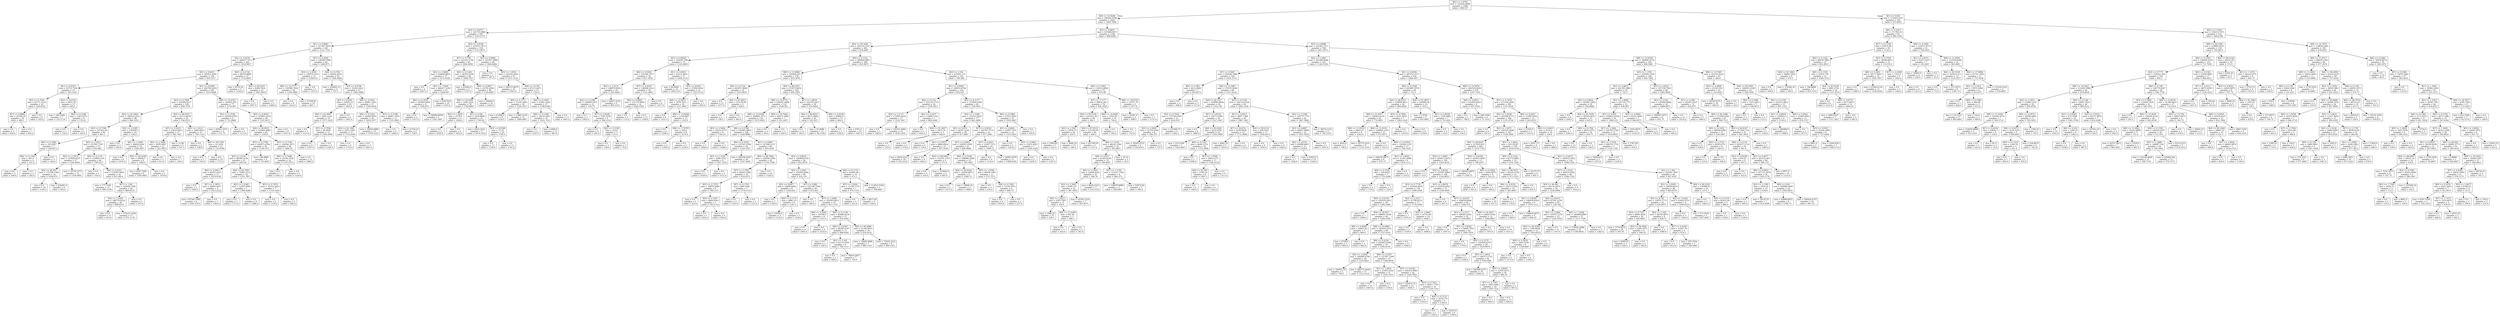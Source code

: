 digraph Tree {
node [shape=box] ;
0 [label="X[2] <= 3.6792\nmse = 332934.8988\nsamples = 2000\nvalue = 996.557"] ;
1 [label="X[8] <= 10.5638\nmse = 340582.6789\nsamples = 1645\nvalue = 1065.7684"] ;
0 -> 1 [labeldistance=2.5, labelangle=45, headlabel="True"] ;
2 [label="X[3] <= 0.8373\nmse = 325735.0886\nsamples = 497\nvalue = 1243.2575"] ;
1 -> 2 ;
3 [label="X[1] <= 0.8843\nmse = 327367.5918\nsamples = 343\nvalue = 1121.7143"] ;
2 -> 3 ;
4 [label="X[2] <= 2.6276\nmse = 340017.7573\nsamples = 263\nvalue = 1016.0837"] ;
3 -> 4 ;
5 [label="X[3] <= 0.6415\nmse = 305821.6591\nsamples = 236\nvalue = 934.1017"] ;
4 -> 5 ;
6 [label="X[1] <= 0.8353\nmse = 55755.7336\nsamples = 31\nvalue = 393.5161"] ;
5 -> 6 ;
7 [label="X[5] <= 6.7206\nmse = 63771.1523\nsamples = 16\nvalue = 528.8125"] ;
6 -> 7 ;
8 [label="X[7] <= 0.8882\nmse = 24706.29\nsamples = 10\nvalue = 699.1"] ;
7 -> 8 ;
9 [label="mse = 0.0\nsamples = 3\nvalue = 459.0"] ;
8 -> 9 ;
10 [label="mse = 0.0\nsamples = 7\nvalue = 802.0"] ;
8 -> 10 ;
11 [label="mse = 0.0\nsamples = 6\nvalue = 245.0"] ;
7 -> 11 ;
12 [label="X[3] <= 0.6152\nmse = 6853.36\nsamples = 15\nvalue = 249.2"] ;
6 -> 12 ;
13 [label="mse = 186.2449\nsamples = 7\nvalue = 332.5714"] ;
12 -> 13 ;
14 [label="X[6] <= 0.2348\nmse = 1283.4375\nsamples = 8\nvalue = 176.25"] ;
12 -> 14 ;
15 [label="mse = 0.0\nsamples = 3\nvalue = 130.0"] ;
14 -> 15 ;
16 [label="mse = 0.0\nsamples = 5\nvalue = 204.0"] ;
14 -> 16 ;
17 [label="X[1] <= 0.8306\nmse = 292762.6259\nsamples = 205\nvalue = 1015.8488"] ;
5 -> 17 ;
18 [label="X[3] <= 0.7468\nmse = 192389.0117\nsamples = 128\nvalue = 858.7578"] ;
17 -> 18 ;
19 [label="X[4] <= 91.3663\nmse = 198524.2222\nsamples = 96\nvalue = 966.3333"] ;
18 -> 19 ;
20 [label="X[3] <= 0.7198\nmse = 167361.94\nsamples = 80\nvalue = 881.1"] ;
19 -> 20 ;
21 [label="X[0] <= 0.1982\nmse = 335.8367\nsamples = 7\nvalue = 330.8571"] ;
20 -> 21 ;
22 [label="X[0] <= 0.1563\nmse = 361.0\nsamples = 4\nvalue = 321.0"] ;
21 -> 22 ;
23 [label="mse = 0.0\nsamples = 2\nvalue = 340.0"] ;
22 -> 23 ;
24 [label="mse = 0.0\nsamples = 2\nvalue = 302.0"] ;
22 -> 24 ;
25 [label="mse = 0.0\nsamples = 3\nvalue = 344.0"] ;
21 -> 25 ;
26 [label="X[2] <= 2.2913\nmse = 151561.7347\nsamples = 73\nvalue = 933.863"] ;
20 -> 26 ;
27 [label="X[2] <= 2.1972\nmse = 127826.0247\nsamples = 27\nvalue = 1164.4444"] ;
26 -> 27 ;
28 [label="X[4] <= 84.953\nmse = 175798.7344\nsamples = 16\nvalue = 1056.875"] ;
27 -> 28 ;
29 [label="mse = 0.0\nsamples = 10\nvalue = 1145.0"] ;
28 -> 29 ;
30 [label="mse = 434281.0\nsamples = 6\nvalue = 910.0"] ;
28 -> 30 ;
31 [label="mse = 16735.5372\nsamples = 11\nvalue = 1320.9091"] ;
27 -> 31 ;
32 [label="X[0] <= 0.1135\nmse = 115969.1191\nsamples = 46\nvalue = 798.5217"] ;
26 -> 32 ;
33 [label="mse = 0.0\nsamples = 3\nvalue = 554.0"] ;
32 -> 33 ;
34 [label="X[6] <= 0.4321\nmse = 119597.4992\nsamples = 43\nvalue = 815.5814"] ;
32 -> 34 ;
35 [label="mse = 177.5148\nsamples = 13\nvalue = 699.1538"] ;
34 -> 35 ;
36 [label="X[7] <= 1.68\nmse = 162926.7656\nsamples = 30\nvalue = 866.0333"] ;
34 -> 36 ;
37 [label="X[5] <= 1.5404\nmse = 166774.9324\nsamples = 28\nvalue = 888.8214"] ;
36 -> 37 ;
38 [label="mse = 0.0\nsamples = 11\nvalue = 910.0"] ;
37 -> 38 ;
39 [label="mse = 274210.1038\nsamples = 17\nvalue = 875.1176"] ;
37 -> 39 ;
40 [label="mse = 0.0\nsamples = 2\nvalue = 547.0"] ;
36 -> 40 ;
41 [label="X[2] <= 2.2585\nmse = 136394.0\nsamples = 16\nvalue = 1392.5"] ;
19 -> 41 ;
42 [label="mse = 0.0\nsamples = 2\nvalue = 582.0"] ;
41 -> 42 ;
43 [label="X[5] <= 1.5404\nmse = 48628.2041\nsamples = 14\nvalue = 1508.2857"] ;
41 -> 43 ;
44 [label="mse = 0.0\nsamples = 6\nvalue = 1674.0"] ;
43 -> 44 ;
45 [label="X[4] <= 95.4249\nmse = 49056.5\nsamples = 8\nvalue = 1384.0"] ;
43 -> 45 ;
46 [label="mse = 6197.5556\nsamples = 6\nvalue = 1505.6667"] ;
45 -> 46 ;
47 [label="mse = 0.0\nsamples = 2\nvalue = 1019.0"] ;
45 -> 47 ;
48 [label="X[4] <= 96.9537\nmse = 35113.4678\nsamples = 32\nvalue = 536.0312"] ;
18 -> 48 ;
49 [label="X[7] <= 0.3219\nmse = 12818.0623\nsamples = 17\nvalue = 382.7647"] ;
48 -> 49 ;
50 [label="X[2] <= 2.3089\nmse = 5839.4097\nsamples = 12\nvalue = 322.5833"] ;
49 -> 50 ;
51 [label="mse = 0.0\nsamples = 5\nvalue = 413.0"] ;
50 -> 51 ;
52 [label="mse = 0.0\nsamples = 7\nvalue = 258.0"] ;
50 -> 52 ;
53 [label="mse = 12.96\nsamples = 5\nvalue = 527.2"] ;
49 -> 53 ;
54 [label="X[5] <= 1.4123\nmse = 3586.4622\nsamples = 15\nvalue = 709.7333"] ;
48 -> 54 ;
55 [label="mse = 0.0\nsamples = 2\nvalue = 558.0"] ;
54 -> 55 ;
56 [label="X[4] <= 98.7165\nmse = 51.3018\nsamples = 13\nvalue = 733.0769"] ;
54 -> 56 ;
57 [label="mse = 0.0\nsamples = 3\nvalue = 720.0"] ;
56 -> 57 ;
58 [label="mse = 0.0\nsamples = 10\nvalue = 737.0"] ;
56 -> 58 ;
59 [label="X[8] <= 10.4103\nmse = 350401.831\nsamples = 77\nvalue = 1276.987"] ;
17 -> 59 ;
60 [label="X[2] <= 2.3728\nmse = 220529.8765\nsamples = 9\nvalue = 712.8889"] ;
59 -> 60 ;
61 [label="mse = 45942.1875\nsamples = 4\nvalue = 212.75"] ;
60 -> 61 ;
62 [label="mse = 0.0\nsamples = 5\nvalue = 1113.0"] ;
60 -> 62 ;
63 [label="X[5] <= 6.4919\nmse = 319901.0519\nsamples = 68\nvalue = 1351.6471"] ;
59 -> 63 ;
64 [label="X[4] <= 90.8553\nmse = 314491.8065\nsamples = 62\nvalue = 1295.0"] ;
63 -> 64 ;
65 [label="X[3] <= 0.7708\nmse = 420673.4784\nsamples = 34\nvalue = 1139.1471"] ;
64 -> 65 ;
66 [label="X[5] <= 2.016\nmse = 96598.3136\nsamples = 25\nvalue = 1493.92"] ;
65 -> 66 ;
67 [label="X[6] <= 0.2812\nmse = 64781.4215\nsamples = 11\nvalue = 1674.8182"] ;
66 -> 67 ;
68 [label="mse = 0.0\nsamples = 2\nvalue = 1943.0"] ;
67 -> 68 ;
69 [label="X[7] <= 2.3874\nmse = 59643.0617\nsamples = 9\nvalue = 1615.2222"] ;
67 -> 69 ;
70 [label="mse = 87340.1389\nsamples = 6\nvalue = 1641.8333"] ;
69 -> 70 ;
71 [label="mse = 0.0\nsamples = 3\nvalue = 1562.0"] ;
69 -> 71 ;
72 [label="X[4] <= 82.7583\nmse = 75683.3112\nsamples = 14\nvalue = 1351.7857"] ;
66 -> 72 ;
73 [label="X[2] <= 2.2585\nmse = 12397.9592\nsamples = 7\nvalue = 1584.4286"] ;
72 -> 73 ;
74 [label="mse = 0.0\nsamples = 3\nvalue = 1713.0"] ;
73 -> 74 ;
75 [label="mse = 0.0\nsamples = 4\nvalue = 1488.0"] ;
73 -> 75 ;
76 [label="X[3] <= 0.7079\nmse = 30723.2653\nsamples = 7\nvalue = 1119.1429"] ;
72 -> 76 ;
77 [label="mse = 0.0\nsamples = 5\nvalue = 1230.0"] ;
76 -> 77 ;
78 [label="mse = 0.0\nsamples = 2\nvalue = 842.0"] ;
76 -> 78 ;
79 [label="mse = 88.8889\nsamples = 9\nvalue = 153.6667"] ;
65 -> 79 ;
80 [label="X[3] <= 0.7149\nmse = 120246.1875\nsamples = 28\nvalue = 1484.25"] ;
64 -> 80 ;
81 [label="X[6] <= 0.7486\nmse = 19156.1836\nsamples = 16\nvalue = 1197.9375"] ;
80 -> 81 ;
82 [label="mse = 0.0\nsamples = 7\nvalue = 1041.0"] ;
81 -> 82 ;
83 [label="mse = 0.0\nsamples = 9\nvalue = 1320.0"] ;
81 -> 83 ;
84 [label="mse = 0.0\nsamples = 12\nvalue = 1866.0"] ;
80 -> 84 ;
85 [label="mse = 0.0\nsamples = 6\nvalue = 1937.0"] ;
63 -> 85 ;
86 [label="X[6] <= 0.2726\nmse = 66678.8889\nsamples = 27\nvalue = 1732.6667"] ;
4 -> 86 ;
87 [label="mse = 9370.24\nsamples = 5\nvalue = 1226.6"] ;
86 -> 87 ;
88 [label="X[4] <= 86.9103\nmse = 8269.7624\nsamples = 22\nvalue = 1847.6818"] ;
86 -> 88 ;
89 [label="mse = 0.0\nsamples = 17\nvalue = 1897.0"] ;
88 -> 89 ;
90 [label="mse = 0.0\nsamples = 5\nvalue = 1680.0"] ;
88 -> 90 ;
91 [label="X[7] <= 0.2645\nmse = 128508.7994\nsamples = 80\nvalue = 1468.975"] ;
3 -> 91 ;
92 [label="X[2] <= 2.3034\nmse = 129470.5215\nsamples = 21\nvalue = 1189.619"] ;
91 -> 92 ;
93 [label="X[8] <= 10.3773\nmse = 105990.7932\nsamples = 18\nvalue = 1109.3889"] ;
92 -> 93 ;
94 [label="mse = 0.0\nsamples = 8\nvalue = 1414.0"] ;
93 -> 94 ;
95 [label="mse = 57168.81\nsamples = 10\nvalue = 865.7"] ;
93 -> 95 ;
96 [label="mse = 0.0\nsamples = 3\nvalue = 1671.0"] ;
92 -> 96 ;
97 [label="X[6] <= 0.2702\nmse = 90502.9532\nsamples = 59\nvalue = 1568.4068"] ;
91 -> 97 ;
98 [label="mse = 430992.25\nsamples = 2\nvalue = 767.5"] ;
97 -> 98 ;
99 [label="X[3] <= 0.6749\nmse = 55259.1622\nsamples = 57\nvalue = 1596.5088"] ;
97 -> 99 ;
100 [label="X[3] <= 0.6305\nmse = 32024.19\nsamples = 20\nvalue = 1692.9"] ;
99 -> 100 ;
101 [label="X[4] <= 91.9997\nmse = 1083.1224\nsamples = 14\nvalue = 1577.1429"] ;
100 -> 101 ;
102 [label="mse = 0.0\nsamples = 3\nvalue = 1515.0"] ;
101 -> 102 ;
103 [label="X[7] <= 0.7029\nmse = 38.0826\nsamples = 11\nvalue = 1594.0909"] ;
101 -> 103 ;
104 [label="mse = 0.0\nsamples = 9\nvalue = 1597.0"] ;
103 -> 104 ;
105 [label="mse = 0.0\nsamples = 2\nvalue = 1581.0"] ;
103 -> 105 ;
106 [label="mse = 0.0\nsamples = 6\nvalue = 1963.0"] ;
100 -> 106 ;
107 [label="X[0] <= 0.1041\nmse = 60081.5383\nsamples = 37\nvalue = 1544.4054"] ;
99 -> 107 ;
108 [label="X[0] <= 0.1022\nmse = 22408.9053\nsamples = 26\nvalue = 1634.3077"] ;
107 -> 108 ;
109 [label="X[4] <= 81.1981\nmse = 2053.1405\nsamples = 11\nvalue = 1710.6364"] ;
108 -> 109 ;
110 [label="mse = 0.0\nsamples = 6\nvalue = 1752.0"] ;
109 -> 110 ;
111 [label="mse = 0.0\nsamples = 5\nvalue = 1661.0"] ;
109 -> 111 ;
112 [label="mse = 29930.8889\nsamples = 15\nvalue = 1578.3333"] ;
108 -> 112 ;
113 [label="X[3] <= 0.7198\nmse = 84867.3554\nsamples = 11\nvalue = 1331.9091"] ;
107 -> 113 ;
114 [label="mse = 0.0\nsamples = 9\nvalue = 1466.0"] ;
113 -> 114 ;
115 [label="mse = 21756.25\nsamples = 2\nvalue = 728.5"] ;
113 -> 115 ;
116 [label="X[2] <= 2.9199\nmse = 215912.1873\nsamples = 154\nvalue = 1513.9675"] ;
2 -> 116 ;
117 [label="X[7] <= 0.758\nmse = 222182.1794\nsamples = 85\nvalue = 1600.9059"] ;
116 -> 117 ;
118 [label="X[2] <= 2.0683\nmse = 434648.8853\nsamples = 37\nvalue = 1473.9189"] ;
117 -> 118 ;
119 [label="mse = 0.0\nsamples = 4\nvalue = 1847.0"] ;
118 -> 119 ;
120 [label="X[5] <= 1.5404\nmse = 468417.1203\nsamples = 33\nvalue = 1428.697"] ;
118 -> 120 ;
121 [label="X[6] <= 0.3635\nmse = 187863.6094\nsamples = 8\nvalue = 1290.875"] ;
120 -> 121 ;
122 [label="mse = 0.0\nsamples = 2\nvalue = 1437.0"] ;
121 -> 122 ;
123 [label="mse = 240994.8056\nsamples = 6\nvalue = 1242.1667"] ;
121 -> 123 ;
124 [label="mse = 550170.8\nsamples = 25\nvalue = 1472.8"] ;
120 -> 124 ;
125 [label="X[0] <= 0.1262\nmse = 36393.9149\nsamples = 48\nvalue = 1698.7917"] ;
117 -> 125 ;
126 [label="mse = 63504.0\nsamples = 2\nvalue = 1197.0"] ;
125 -> 126 ;
127 [label="X[6] <= 0.8627\nmse = 23791.6295\nsamples = 46\nvalue = 1720.6087"] ;
125 -> 127 ;
128 [label="X[8] <= 10.4309\nmse = 3595.2222\nsamples = 36\nvalue = 1769.6667"] ;
127 -> 128 ;
129 [label="X[5] <= 1.0625\nmse = 2178.0\nsamples = 11\nvalue = 1836.0"] ;
128 -> 129 ;
130 [label="mse = 0.0\nsamples = 2\nvalue = 1935.0"] ;
129 -> 130 ;
131 [label="mse = 0.0\nsamples = 9\nvalue = 1814.0"] ;
129 -> 131 ;
132 [label="X[1] <= 0.86\nmse = 1430.8896\nsamples = 25\nvalue = 1740.48"] ;
128 -> 132 ;
133 [label="mse = 6422.2222\nsamples = 3\nvalue = 1674.3333"] ;
132 -> 133 ;
134 [label="X[3] <= 0.9308\nmse = 72.25\nsamples = 22\nvalue = 1749.5"] ;
132 -> 134 ;
135 [label="mse = 0.0\nsamples = 11\nvalue = 1758.0"] ;
134 -> 135 ;
136 [label="mse = 0.0\nsamples = 11\nvalue = 1741.0"] ;
134 -> 136 ;
137 [label="mse = 56644.0\nsamples = 10\nvalue = 1544.0"] ;
127 -> 137 ;
138 [label="X[3] <= 0.9094\nmse = 187407.3888\nsamples = 69\nvalue = 1406.8696"] ;
116 -> 138 ;
139 [label="mse = 0.0\nsamples = 2\nvalue = 387.0"] ;
138 -> 139 ;
140 [label="X[5] <= 1.0552\nmse = 161026.0361\nsamples = 67\nvalue = 1437.3134"] ;
138 -> 140 ;
141 [label="mse = 299153.6875\nsamples = 16\nvalue = 1709.25"] ;
140 -> 141 ;
142 [label="X[8] <= 10.191\nmse = 87213.6471\nsamples = 51\nvalue = 1352.0"] ;
140 -> 142 ;
143 [label="X[0] <= 0.1373\nmse = 75105.2483\nsamples = 24\nvalue = 1524.5417"] ;
142 -> 143 ;
144 [label="mse = 63368.0\nsamples = 9\nvalue = 1254.0"] ;
143 -> 144 ;
145 [label="mse = 11882.5156\nsamples = 15\nvalue = 1686.8667"] ;
143 -> 145 ;
146 [label="X[0] <= 0.1456\nmse = 47991.4184\nsamples = 27\nvalue = 1198.6296"] ;
142 -> 146 ;
147 [label="X[6] <= 0.1188\nmse = 19214.2041\nsamples = 14\nvalue = 1010.7143"] ;
146 -> 147 ;
148 [label="mse = 0.0\nsamples = 2\nvalue = 1297.0"] ;
147 -> 148 ;
149 [label="mse = 6480.0\nsamples = 12\nvalue = 963.0"] ;
147 -> 149 ;
150 [label="mse = 0.0\nsamples = 13\nvalue = 1401.0"] ;
146 -> 150 ;
151 [label="X[3] <= 0.6857\nmse = 327468.0071\nsamples = 1148\nvalue = 988.9286"] ;
1 -> 151 ;
152 [label="X[4] <= 83.3282\nmse = 295219.1533\nsamples = 442\nvalue = 878.6697"] ;
151 -> 152 ;
153 [label="X[1] <= 0.8929\nmse = 239297.598\nsamples = 73\nvalue = 1145.0685"] ;
152 -> 153 ;
154 [label="X[6] <= 0.5092\nmse = 233394.7677\nsamples = 36\nvalue = 837.3056"] ;
153 -> 154 ;
155 [label="X[2] <= 2.3211\nmse = 166970.8302\nsamples = 18\nvalue = 552.9444"] ;
154 -> 155 ;
156 [label="X[2] <= 2.1299\nmse = 136009.1875\nsamples = 12\nvalue = 376.75"] ;
155 -> 156 ;
157 [label="mse = 0.0\nsamples = 3\nvalue = 1002.0"] ;
156 -> 157 ;
158 [label="X[7] <= 0.9229\nmse = 7595.5556\nsamples = 9\nvalue = 168.3333"] ;
156 -> 158 ;
159 [label="mse = 0.0\nsamples = 4\nvalue = 265.0"] ;
158 -> 159 ;
160 [label="X[2] <= 2.1938\nmse = 216.0\nsamples = 5\nvalue = 91.0"] ;
158 -> 160 ;
161 [label="mse = 0.0\nsamples = 2\nvalue = 109.0"] ;
160 -> 161 ;
162 [label="mse = 0.0\nsamples = 3\nvalue = 79.0"] ;
160 -> 162 ;
163 [label="mse = 42627.2222\nsamples = 6\nvalue = 905.3333"] ;
155 -> 163 ;
164 [label="X[7] <= 0.9229\nmse = 138096.2222\nsamples = 18\nvalue = 1121.6667"] ;
154 -> 164 ;
165 [label="X[6] <= 0.6883\nmse = 131170.4082\nsamples = 14\nvalue = 1020.1429"] ;
164 -> 165 ;
166 [label="mse = 0.0\nsamples = 2\nvalue = 133.0"] ;
165 -> 166 ;
167 [label="mse = 0.0\nsamples = 12\nvalue = 1168.0"] ;
165 -> 167 ;
168 [label="mse = 0.0\nsamples = 4\nvalue = 1477.0"] ;
164 -> 168 ;
169 [label="X[1] <= 0.9033\nmse = 63215.4931\nsamples = 37\nvalue = 1444.5135"] ;
153 -> 169 ;
170 [label="mse = 84.6094\nsamples = 16\nvalue = 1695.125"] ;
169 -> 170 ;
171 [label="X[3] <= 0.6451\nmse = 27004.0544\nsamples = 21\nvalue = 1253.5714"] ;
169 -> 171 ;
172 [label="X[8] <= 12.6873\nmse = 7879.3333\nsamples = 18\nvalue = 1311.6667"] ;
171 -> 172 ;
173 [label="mse = 0.0\nsamples = 6\nvalue = 1431.0"] ;
172 -> 173 ;
174 [label="X[8] <= 14.8448\nmse = 1138.6667\nsamples = 12\nvalue = 1252.0"] ;
172 -> 174 ;
175 [label="mse = 0.0\nsamples = 4\nvalue = 1208.0"] ;
174 -> 175 ;
176 [label="X[8] <= 17.8705\nmse = 256.0\nsamples = 8\nvalue = 1274.0"] ;
174 -> 176 ;
177 [label="mse = 0.0\nsamples = 4\nvalue = 1290.0"] ;
176 -> 177 ;
178 [label="mse = 0.0\nsamples = 4\nvalue = 1258.0"] ;
176 -> 178 ;
179 [label="mse = 0.0\nsamples = 3\nvalue = 905.0"] ;
171 -> 179 ;
180 [label="X[0] <= 0.1231\nmse = 289464.8987\nsamples = 369\nvalue = 825.9675"] ;
152 -> 180 ;
181 [label="X[8] <= 13.9066\nmse = 326464.507\nsamples = 178\nvalue = 954.3876"] ;
180 -> 181 ;
182 [label="X[0] <= 0.1124\nmse = 443871.8086\nsamples = 16\nvalue = 1553.0625"] ;
181 -> 182 ;
183 [label="mse = 0.0\nsamples = 11\nvalue = 1977.0"] ;
182 -> 183 ;
184 [label="X[4] <= 87.8953\nmse = 155139.84\nsamples = 5\nvalue = 620.4"] ;
182 -> 184 ;
185 [label="mse = 0.0\nsamples = 2\nvalue = 138.0"] ;
184 -> 185 ;
186 [label="mse = 0.0\nsamples = 3\nvalue = 942.0"] ;
184 -> 186 ;
187 [label="X[4] <= 99.1075\nmse = 275973.8834\nsamples = 162\nvalue = 895.2593"] ;
181 -> 187 ;
188 [label="X[8] <= 19.4776\nmse = 238181.4008\nsamples = 123\nvalue = 1028.561"] ;
187 -> 188 ;
189 [label="X[8] <= 15.6109\nmse = 209885.1971\nsamples = 116\nvalue = 1075.4655"] ;
188 -> 189 ;
190 [label="X[5] <= 2.5494\nmse = 25523.4375\nsamples = 8\nvalue = 1704.25"] ;
189 -> 190 ;
191 [label="mse = 0.0\nsamples = 5\nvalue = 1828.0"] ;
190 -> 191 ;
192 [label="mse = 0.0\nsamples = 3\nvalue = 1498.0"] ;
190 -> 192 ;
193 [label="X[6] <= 0.3786\nmse = 192085.5802\nsamples = 108\nvalue = 1028.8889"] ;
189 -> 193 ;
194 [label="X[6] <= 0.2616\nmse = 237541.0764\nsamples = 24\nvalue = 1322.4167"] ;
193 -> 194 ;
195 [label="X[5] <= 2.1236\nmse = 2640.2222\nsamples = 6\nvalue = 1547.3333"] ;
194 -> 195 ;
196 [label="mse = 0.0\nsamples = 2\nvalue = 1620.0"] ;
195 -> 196 ;
197 [label="mse = 0.0\nsamples = 4\nvalue = 1511.0"] ;
195 -> 197 ;
198 [label="mse = 293358.0247\nsamples = 18\nvalue = 1247.4444"] ;
194 -> 198 ;
199 [label="X[1] <= 0.8487\nmse = 147448.2137\nsamples = 84\nvalue = 945.0238"] ;
193 -> 199 ;
200 [label="X[4] <= 88.7664\nmse = 128504.3506\nsamples = 26\nvalue = 1150.7308"] ;
199 -> 200 ;
201 [label="X[7] <= 2.3783\nmse = 64263.5586\nsamples = 16\nvalue = 914.9375"] ;
200 -> 201 ;
202 [label="X[5] <= 2.7279\nmse = 16879.2099\nsamples = 9\nvalue = 709.1111"] ;
201 -> 202 ;
203 [label="mse = 0.0\nsamples = 2\nvalue = 522.0"] ;
202 -> 203 ;
204 [label="X[0] <= 0.1037\nmse = 8840.8163\nsamples = 7\nvalue = 762.5714"] ;
202 -> 204 ;
205 [label="mse = 0.0\nsamples = 3\nvalue = 654.0"] ;
204 -> 205 ;
206 [label="mse = 0.0\nsamples = 4\nvalue = 844.0"] ;
204 -> 206 ;
207 [label="X[7] <= 4.1703\nmse = 686.5306\nsamples = 7\nvalue = 1179.5714"] ;
201 -> 207 ;
208 [label="mse = 0.0\nsamples = 5\nvalue = 1163.0"] ;
207 -> 208 ;
209 [label="mse = 0.0\nsamples = 2\nvalue = 1221.0"] ;
207 -> 209 ;
210 [label="mse = 0.0\nsamples = 10\nvalue = 1528.0"] ;
200 -> 210 ;
211 [label="X[3] <= 0.6635\nmse = 128468.0158\nsamples = 58\nvalue = 852.8103"] ;
199 -> 211 ;
212 [label="X[5] <= 1.4361\nmse = 105002.6094\nsamples = 48\nvalue = 932.125"] ;
211 -> 212 ;
213 [label="X[1] <= 0.8877\nmse = 12809.4844\nsamples = 8\nvalue = 1229.625"] ;
212 -> 213 ;
214 [label="mse = 0.0\nsamples = 2\nvalue = 1356.0"] ;
213 -> 214 ;
215 [label="X[0] <= 0.1175\nmse = 9981.25\nsamples = 6\nvalue = 1187.5"] ;
213 -> 215 ;
216 [label="mse = 14450.0\nsamples = 3\nvalue = 1135.0"] ;
215 -> 216 ;
217 [label="mse = 0.0\nsamples = 3\nvalue = 1240.0"] ;
215 -> 217 ;
218 [label="X[7] <= 0.882\nmse = 102199.7344\nsamples = 40\nvalue = 872.625"] ;
212 -> 218 ;
219 [label="mse = 0.0\nsamples = 5\nvalue = 585.0"] ;
218 -> 219 ;
220 [label="X[7] <= 1.0286\nmse = 103293.0612\nsamples = 35\nvalue = 913.7143"] ;
218 -> 220 ;
221 [label="X[6] <= 0.5092\nmse = 44100.0\nsamples = 8\nvalue = 1215.0"] ;
220 -> 221 ;
222 [label="mse = 0.0\nsamples = 4\nvalue = 1005.0"] ;
221 -> 222 ;
223 [label="mse = 0.0\nsamples = 4\nvalue = 1425.0"] ;
221 -> 223 ;
224 [label="X[0] <= 0.1158\nmse = 85966.9136\nsamples = 27\nvalue = 824.4444"] ;
220 -> 224 ;
225 [label="X[6] <= 0.6307\nmse = 94399.2397\nsamples = 11\nvalue = 666.8182"] ;
224 -> 225 ;
226 [label="mse = 0.0\nsamples = 2\nvalue = 220.0"] ;
225 -> 226 ;
227 [label="X[2] <= 2.205\nmse = 61151.8765\nsamples = 9\nvalue = 766.1111"] ;
225 -> 227 ;
228 [label="mse = 0.0\nsamples = 2\nvalue = 840.0"] ;
227 -> 228 ;
229 [label="mse = 76618.2857\nsamples = 7\nvalue = 745.0"] ;
227 -> 229 ;
230 [label="X[4] <= 94.5686\nmse = 51344.4023\nsamples = 16\nvalue = 932.8125"] ;
224 -> 230 ;
231 [label="mse = 19008.4898\nsamples = 7\nvalue = 889.7143"] ;
230 -> 231 ;
232 [label="mse = 73926.2222\nsamples = 9\nvalue = 966.3333"] ;
230 -> 232 ;
233 [label="X[0] <= 0.1174\nmse = 65965.69\nsamples = 10\nvalue = 472.1"] ;
211 -> 233 ;
234 [label="X[7] <= 2.9241\nmse = 11148.7755\nsamples = 7\nvalue = 370.7143"] ;
233 -> 234 ;
235 [label="mse = 0.0\nsamples = 2\nvalue = 231.0"] ;
234 -> 235 ;
236 [label="mse = 4677.04\nsamples = 5\nvalue = 426.6"] ;
234 -> 236 ;
237 [label="mse = 113923.5556\nsamples = 3\nvalue = 708.6667"] ;
233 -> 237 ;
238 [label="X[8] <= 19.7644\nmse = 66475.3469\nsamples = 7\nvalue = 251.2857"] ;
188 -> 238 ;
239 [label="mse = 0.0\nsamples = 4\nvalue = 28.0"] ;
238 -> 239 ;
240 [label="mse = 0.0\nsamples = 3\nvalue = 549.0"] ;
238 -> 240 ;
241 [label="X[7] <= 1.8878\nmse = 162376.5917\nsamples = 39\nvalue = 474.8462"] ;
187 -> 241 ;
242 [label="X[4] <= 99.9253\nmse = 9072.4844\nsamples = 24\nvalue = 181.625"] ;
241 -> 242 ;
243 [label="mse = 0.0\nsamples = 11\nvalue = 285.0"] ;
242 -> 243 ;
244 [label="mse = 55.6686\nsamples = 13\nvalue = 94.1538"] ;
242 -> 244 ;
245 [label="X[6] <= 0.4158\nmse = 49992.0\nsamples = 15\nvalue = 944.0"] ;
241 -> 245 ;
246 [label="mse = 0.0\nsamples = 5\nvalue = 638.0"] ;
245 -> 246 ;
247 [label="mse = 4761.0\nsamples = 10\nvalue = 1097.0"] ;
245 -> 247 ;
248 [label="X[2] <= 2.182\nmse = 225291.137\nsamples = 191\nvalue = 706.288"] ;
180 -> 248 ;
249 [label="X[1] <= 0.8405\nmse = 238914.8746\nsamples = 116\nvalue = 852.931"] ;
248 -> 249 ;
250 [label="X[0] <= 0.152\nmse = 252150.3733\nsamples = 24\nvalue = 1339.2917"] ;
249 -> 250 ;
251 [label="X[2] <= 2.1117\nmse = 172091.0035\nsamples = 17\nvalue = 1532.7647"] ;
250 -> 251 ;
252 [label="mse = 0.0\nsamples = 3\nvalue = 1083.0"] ;
251 -> 252 ;
253 [label="mse = 156331.4082\nsamples = 14\nvalue = 1629.1429"] ;
251 -> 253 ;
254 [label="X[2] <= 2.1037\nmse = 134903.102\nsamples = 7\nvalue = 869.4286"] ;
250 -> 254 ;
255 [label="mse = 0.0\nsamples = 2\nvalue = 1441.0"] ;
254 -> 255 ;
256 [label="X[4] <= 91.2637\nmse = 5915.76\nsamples = 5\nvalue = 640.8"] ;
254 -> 256 ;
257 [label="mse = 0.0\nsamples = 2\nvalue = 735.0"] ;
256 -> 257 ;
258 [label="mse = 0.0\nsamples = 3\nvalue = 578.0"] ;
256 -> 258 ;
259 [label="X[5] <= 8.3177\nmse = 157656.6166\nsamples = 92\nvalue = 726.0543"] ;
249 -> 259 ;
260 [label="X[2] <= 2.1299\nmse = 152223.5625\nsamples = 77\nvalue = 662.3896"] ;
259 -> 260 ;
261 [label="X[1] <= 0.874\nmse = 24307.2222\nsamples = 36\nvalue = 417.6667"] ;
260 -> 261 ;
262 [label="mse = 0.0\nsamples = 9\nvalue = 178.0"] ;
261 -> 262 ;
263 [label="X[1] <= 0.9577\nmse = 6880.6914\nsamples = 27\nvalue = 497.5556"] ;
261 -> 263 ;
264 [label="mse = 8479.2222\nsamples = 18\nvalue = 522.3333"] ;
263 -> 264 ;
265 [label="mse = 0.0\nsamples = 9\nvalue = 448.0"] ;
263 -> 265 ;
266 [label="X[7] <= 0.9229\nmse = 165781.7573\nsamples = 41\nvalue = 877.2683"] ;
260 -> 266 ;
267 [label="X[7] <= 0.4851\nmse = 220953.0385\nsamples = 21\nvalue = 666.9048"] ;
266 -> 267 ;
268 [label="X[4] <= 90.0403\nmse = 153331.3333\nsamples = 6\nvalue = 371.0"] ;
267 -> 268 ;
269 [label="mse = 0.0\nsamples = 4\nvalue = 216.0"] ;
268 -> 269 ;
270 [label="mse = 315844.0\nsamples = 2\nvalue = 681.0"] ;
268 -> 270 ;
271 [label="X[6] <= 0.5169\nmse = 198968.3289\nsamples = 15\nvalue = 785.2667"] ;
267 -> 271 ;
272 [label="X[4] <= 85.8142\nmse = 19204.6875\nsamples = 4\nvalue = 1369.75"] ;
271 -> 272 ;
273 [label="mse = 0.0\nsamples = 2\nvalue = 1271.0"] ;
272 -> 273 ;
274 [label="mse = 18906.25\nsamples = 2\nvalue = 1468.5"] ;
272 -> 274 ;
275 [label="X[5] <= 1.9396\nmse = 94938.1983\nsamples = 11\nvalue = 572.7273"] ;
271 -> 275 ;
276 [label="mse = 0.0\nsamples = 3\nvalue = 234.0"] ;
275 -> 276 ;
277 [label="X[6] <= 0.7492\nmse = 71379.1875\nsamples = 8\nvalue = 699.75"] ;
275 -> 277 ;
278 [label="mse = 0.0\nsamples = 6\nvalue = 854.0"] ;
277 -> 278 ;
279 [label="mse = 0.0\nsamples = 2\nvalue = 237.0"] ;
277 -> 279 ;
280 [label="X[7] <= 0.9911\nmse = 12597.7275\nsamples = 20\nvalue = 1098.15"] ;
266 -> 280 ;
281 [label="mse = 0.0\nsamples = 9\nvalue = 1134.0"] ;
280 -> 281 ;
282 [label="mse = 20993.0579\nsamples = 11\nvalue = 1068.8182"] ;
280 -> 282 ;
283 [label="X[0] <= 0.1869\nmse = 57933.5822\nsamples = 15\nvalue = 1052.8667"] ;
259 -> 283 ;
284 [label="X[1] <= 0.8641\nmse = 21697.7431\nsamples = 12\nvalue = 1153.5833"] ;
283 -> 284 ;
285 [label="mse = 0.0\nsamples = 5\nvalue = 1010.0"] ;
284 -> 285 ;
286 [label="X[2] <= 2.0961\nmse = 11951.8367\nsamples = 7\nvalue = 1256.1429"] ;
284 -> 286 ;
287 [label="mse = 0.0\nsamples = 2\nvalue = 1429.0"] ;
286 -> 287 ;
288 [label="mse = 0.0\nsamples = 5\nvalue = 1187.0"] ;
286 -> 288 ;
289 [label="mse = 0.0\nsamples = 3\nvalue = 650.0"] ;
283 -> 289 ;
290 [label="X[0] <= 0.1903\nmse = 119518.0896\nsamples = 75\nvalue = 479.48"] ;
248 -> 290 ;
291 [label="X[7] <= 3.7177\nmse = 99632.591\nsamples = 70\nvalue = 436.7429"] ;
290 -> 291 ;
292 [label="X[4] <= 85.5339\nmse = 101413.39\nsamples = 60\nvalue = 392.1"] ;
291 -> 292 ;
293 [label="X[2] <= 2.356\nmse = 13930.75\nsamples = 20\nvalue = 255.5"] ;
292 -> 293 ;
294 [label="mse = 2580.64\nsamples = 5\nvalue = 433.4"] ;
293 -> 294 ;
295 [label="mse = 3648.16\nsamples = 15\nvalue = 196.2"] ;
293 -> 295 ;
296 [label="X[4] <= 87.9533\nmse = 131160.04\nsamples = 40\nvalue = 460.4"] ;
292 -> 296 ;
297 [label="mse = 201780.64\nsamples = 5\nvalue = 1137.4"] ;
296 -> 297 ;
298 [label="X[8] <= 14.82\nmse = 46242.1584\nsamples = 35\nvalue = 363.6857"] ;
296 -> 298 ;
299 [label="X[6] <= 0.617\nmse = 41383.8145\nsamples = 33\nvalue = 384.6061"] ;
298 -> 299 ;
300 [label="X[5] <= 5.3003\nmse = 12606.4224\nsamples = 25\nvalue = 366.76"] ;
299 -> 300 ;
301 [label="X[2] <= 2.3093\nmse = 9549.157\nsamples = 22\nvalue = 387.5455"] ;
300 -> 301 ;
302 [label="X[5] <= 2.8221\nmse = 2303.7067\nsamples = 15\nvalue = 359.4"] ;
301 -> 302 ;
303 [label="mse = 1806.25\nsamples = 10\nvalue = 339.5"] ;
302 -> 303 ;
304 [label="X[8] <= 13.4309\nmse = 922.56\nsamples = 5\nvalue = 399.2"] ;
302 -> 304 ;
305 [label="mse = 0.0\nsamples = 3\nvalue = 424.0"] ;
304 -> 305 ;
306 [label="mse = 0.0\nsamples = 2\nvalue = 362.0"] ;
304 -> 306 ;
307 [label="mse = 19740.1224\nsamples = 7\nvalue = 447.8571"] ;
301 -> 307 ;
308 [label="mse = 8624.2222\nsamples = 3\nvalue = 214.3333"] ;
300 -> 308 ;
309 [label="X[7] <= 1.1702\nmse = 127207.7344\nsamples = 8\nvalue = 440.375"] ;
299 -> 309 ;
310 [label="mse = 238970.8889\nsamples = 3\nvalue = 348.6667"] ;
309 -> 310 ;
311 [label="mse = 52075.84\nsamples = 5\nvalue = 495.4"] ;
309 -> 311 ;
312 [label="mse = 30.25\nsamples = 2\nvalue = 18.5"] ;
298 -> 312 ;
313 [label="X[8] <= 14.8448\nmse = 5242.44\nsamples = 10\nvalue = 704.6"] ;
291 -> 313 ;
314 [label="mse = 0.0\nsamples = 3\nvalue = 594.0"] ;
313 -> 314 ;
315 [label="mse = 0.0\nsamples = 7\nvalue = 752.0"] ;
313 -> 315 ;
316 [label="X[8] <= 18.8718\nmse = 14357.76\nsamples = 5\nvalue = 1077.8"] ;
290 -> 316 ;
317 [label="mse = 25281.0\nsamples = 2\nvalue = 998.0"] ;
316 -> 317 ;
318 [label="mse = 0.0\nsamples = 3\nvalue = 1131.0"] ;
316 -> 318 ;
319 [label="X[3] <= 0.8996\nmse = 335281.7517\nsamples = 706\nvalue = 1057.9575"] ;
151 -> 319 ;
320 [label="X[2] <= 2.1887\nmse = 301288.0646\nsamples = 521\nvalue = 1146.5336"] ;
319 -> 320 ;
321 [label="X[7] <= 0.3067\nmse = 236248.7668\nsamples = 105\nvalue = 1455.3714"] ;
320 -> 321 ;
322 [label="X[6] <= 0.385\nmse = 4012.4082\nsamples = 7\nvalue = 443.8571"] ;
321 -> 322 ;
323 [label="mse = 0.0\nsamples = 4\nvalue = 389.0"] ;
322 -> 323 ;
324 [label="mse = 0.0\nsamples = 3\nvalue = 517.0"] ;
322 -> 324 ;
325 [label="X[8] <= 13.3967\nmse = 174533.9289\nsamples = 98\nvalue = 1527.6224"] ;
321 -> 325 ;
326 [label="X[4] <= 92.1417\nmse = 193896.6644\nsamples = 42\nvalue = 1322.381"] ;
325 -> 326 ;
327 [label="X[3] <= 0.7834\nmse = 175758.0764\nsamples = 12\nvalue = 810.4167"] ;
326 -> 327 ;
328 [label="X[5] <= 2.0041\nmse = 32718.2344\nsamples = 8\nvalue = 584.375"] ;
327 -> 328 ;
329 [label="mse = 34583.4722\nsamples = 6\nvalue = 536.8333"] ;
328 -> 329 ;
330 [label="mse = 0.0\nsamples = 2\nvalue = 727.0"] ;
328 -> 330 ;
331 [label="mse = 155268.75\nsamples = 4\nvalue = 1262.5"] ;
327 -> 331 ;
332 [label="X[1] <= 0.8274\nmse = 54371.9389\nsamples = 30\nvalue = 1527.1667"] ;
326 -> 332 ;
333 [label="mse = 0.0\nsamples = 8\nvalue = 1889.0"] ;
332 -> 333 ;
334 [label="X[4] <= 95.0226\nmse = 9222.8781\nsamples = 22\nvalue = 1395.5909"] ;
332 -> 334 ;
335 [label="mse = 533.5556\nsamples = 3\nvalue = 1542.6667"] ;
334 -> 335 ;
336 [label="X[0] <= 0.1247\nmse = 6640.1274\nsamples = 19\nvalue = 1372.3684"] ;
334 -> 336 ;
337 [label="mse = 0.0\nsamples = 2\nvalue = 1508.0"] ;
336 -> 337 ;
338 [label="X[7] <= 1.6708\nmse = 5002.4775\nsamples = 17\nvalue = 1356.4118"] ;
336 -> 338 ;
339 [label="X[4] <= 95.595\nmse = 5700.25\nsamples = 8\nvalue = 1407.5"] ;
338 -> 339 ;
340 [label="mse = 0.0\nsamples = 4\nvalue = 1483.0"] ;
339 -> 340 ;
341 [label="mse = 0.0\nsamples = 4\nvalue = 1332.0"] ;
339 -> 341 ;
342 [label="mse = 0.0\nsamples = 9\nvalue = 1311.0"] ;
338 -> 342 ;
343 [label="X[3] <= 0.7336\nmse = 104724.0328\nsamples = 56\nvalue = 1681.5536"] ;
325 -> 343 ;
344 [label="X[7] <= 0.8513\nmse = 8807.7389\nsamples = 30\nvalue = 1867.1667"] ;
343 -> 344 ;
345 [label="X[7] <= 0.6274\nmse = 4198.0828\nsamples = 13\nvalue = 1772.3846"] ;
344 -> 345 ;
346 [label="mse = 4462.24\nsamples = 5\nvalue = 1835.4"] ;
345 -> 346 ;
347 [label="mse = 0.0\nsamples = 8\nvalue = 1733.0"] ;
345 -> 347 ;
348 [label="X[4] <= 90.2114\nmse = 209.5225\nsamples = 17\nvalue = 1939.6471"] ;
344 -> 348 ;
349 [label="mse = 0.0\nsamples = 8\nvalue = 1955.0"] ;
348 -> 349 ;
350 [label="mse = 0.0\nsamples = 9\nvalue = 1926.0"] ;
348 -> 350 ;
351 [label="X[2] <= 2.1299\nmse = 129775.7751\nsamples = 26\nvalue = 1467.3846"] ;
343 -> 351 ;
352 [label="X[3] <= 0.8097\nmse = 64667.9849\nsamples = 23\nvalue = 1561.5652"] ;
351 -> 352 ;
353 [label="X[2] <= 2.0741\nmse = 62088.6667\nsamples = 21\nvalue = 1534.0"] ;
352 -> 353 ;
354 [label="mse = 0.0\nsamples = 7\nvalue = 1546.0"] ;
353 -> 354 ;
355 [label="mse = 93025.0\nsamples = 14\nvalue = 1528.0"] ;
353 -> 355 ;
356 [label="mse = 0.0\nsamples = 2\nvalue = 1851.0"] ;
352 -> 356 ;
357 [label="mse = 39574.2222\nsamples = 3\nvalue = 745.3333"] ;
351 -> 357 ;
358 [label="X[1] <= 0.8392\nmse = 287553.2577\nsamples = 416\nvalue = 1068.5817"] ;
320 -> 358 ;
359 [label="X[6] <= 0.5169\nmse = 201865.5978\nsamples = 46\nvalue = 753.5"] ;
358 -> 359 ;
360 [label="X[4] <= 96.9537\nmse = 150000.6011\nsamples = 36\nvalue = 869.6944"] ;
359 -> 360 ;
361 [label="X[8] <= 12.4257\nmse = 138563.4126\nsamples = 29\nvalue = 774.9655"] ;
360 -> 361 ;
362 [label="X[8] <= 11.8518\nmse = 64813.0\nsamples = 8\nvalue = 1043.0"] ;
361 -> 362 ;
363 [label="mse = 4624.0\nsamples = 2\nvalue = 766.0"] ;
362 -> 363 ;
364 [label="mse = 50774.2222\nsamples = 6\nvalue = 1135.3333"] ;
362 -> 364 ;
365 [label="X[8] <= 13.4116\nmse = 128864.1224\nsamples = 21\nvalue = 672.8571"] ;
361 -> 365 ;
366 [label="mse = 0.0\nsamples = 4\nvalue = 352.0"] ;
365 -> 366 ;
367 [label="X[8] <= 14.4016\nmse = 129262.1107\nsamples = 17\nvalue = 748.3529"] ;
365 -> 367 ;
368 [label="mse = 186376.6875\nsamples = 8\nvalue = 875.75"] ;
367 -> 368 ;
369 [label="X[2] <= 2.6623\nmse = 51243.2099\nsamples = 9\nvalue = 635.1111"] ;
367 -> 369 ;
370 [label="X[0] <= 0.1522\nmse = 740.8163\nsamples = 7\nvalue = 755.4286"] ;
369 -> 370 ;
371 [label="mse = 0.0\nsamples = 4\nvalue = 779.0"] ;
370 -> 371 ;
372 [label="mse = 0.0\nsamples = 3\nvalue = 724.0"] ;
370 -> 372 ;
373 [label="mse = 0.0\nsamples = 2\nvalue = 214.0"] ;
369 -> 373 ;
374 [label="X[3] <= 0.7844\nmse = 6191.2653\nsamples = 7\nvalue = 1262.1429"] ;
360 -> 374 ;
375 [label="mse = 0.0\nsamples = 3\nvalue = 1353.0"] ;
374 -> 375 ;
376 [label="mse = 0.0\nsamples = 4\nvalue = 1194.0"] ;
374 -> 376 ;
377 [label="X[4] <= 91.4971\nmse = 165000.56\nsamples = 10\nvalue = 335.2"] ;
359 -> 377 ;
378 [label="mse = 5.5556\nsamples = 3\nvalue = 953.6667"] ;
377 -> 378 ;
379 [label="X[1] <= 0.8258\nmse = 1528.4082\nsamples = 7\nvalue = 70.1429"] ;
377 -> 379 ;
380 [label="mse = 0.0\nsamples = 3\nvalue = 25.0"] ;
379 -> 380 ;
381 [label="mse = 0.0\nsamples = 4\nvalue = 104.0"] ;
379 -> 381 ;
382 [label="X[8] <= 12.5078\nmse = 284329.3638\nsamples = 370\nvalue = 1107.7541"] ;
358 -> 382 ;
383 [label="X[6] <= 0.0972\nmse = 101903.8025\nsamples = 9\nvalue = 297.5556"] ;
382 -> 383 ;
384 [label="mse = 0.0\nsamples = 3\nvalue = 748.0"] ;
383 -> 384 ;
385 [label="mse = 680.5556\nsamples = 6\nvalue = 72.3333"] ;
383 -> 385 ;
386 [label="X[7] <= 4.7678\nmse = 272104.2942\nsamples = 361\nvalue = 1127.9529"] ;
382 -> 386 ;
387 [label="X[2] <= 2.2038\nmse = 262290.9772\nsamples = 349\nvalue = 1151.4756"] ;
386 -> 387 ;
388 [label="mse = 0.0\nsamples = 6\nvalue = 187.0"] ;
387 -> 388 ;
389 [label="X[2] <= 2.2671\nmse = 250322.5648\nsamples = 343\nvalue = 1168.3469"] ;
387 -> 389 ;
390 [label="X[4] <= 99.9247\nmse = 257955.655\nsamples = 204\nvalue = 1270.7745"] ;
389 -> 390 ;
391 [label="X[5] <= 1.0067\nmse = 245617.5876\nsamples = 192\nvalue = 1303.4219"] ;
390 -> 391 ;
392 [label="mse = 0.0\nsamples = 2\nvalue = 32.0"] ;
391 -> 392 ;
393 [label="X[3] <= 0.8526\nmse = 231007.9884\nsamples = 190\nvalue = 1316.8053"] ;
391 -> 393 ;
394 [label="X[3] <= 0.7739\nmse = 195426.4678\nsamples = 118\nvalue = 1408.5508"] ;
393 -> 394 ;
395 [label="X[6] <= 0.0178\nmse = 195919.2852\nsamples = 101\nvalue = 1346.1089"] ;
394 -> 395 ;
396 [label="mse = 0.0\nsamples = 7\nvalue = 1840.0"] ;
395 -> 396 ;
397 [label="X[4] <= 85.857\nmse = 190991.4338\nsamples = 94\nvalue = 1309.3298"] ;
395 -> 397 ;
398 [label="X[6] <= 0.6699\nmse = 16843.44\nsamples = 5\nvalue = 800.6"] ;
397 -> 398 ;
399 [label="mse = 6728.0\nsamples = 3\nvalue = 893.0"] ;
398 -> 399 ;
400 [label="mse = 0.0\nsamples = 2\nvalue = 662.0"] ;
398 -> 400 ;
401 [label="X[8] <= 16.6982\nmse = 185418.5312\nsamples = 89\nvalue = 1337.9101"] ;
397 -> 401 ;
402 [label="X[6] <= 0.4234\nmse = 205003.9398\nsamples = 76\nvalue = 1295.8158"] ;
401 -> 402 ;
403 [label="X[2] <= 2.2493\nmse = 294484.6706\nsamples = 29\nvalue = 1183.8621"] ;
402 -> 403 ;
404 [label="mse = 320922.25\nsamples = 2\nvalue = 799.5"] ;
403 -> 404 ;
405 [label="mse = 280772.4444\nsamples = 27\nvalue = 1212.3333"] ;
403 -> 405 ;
406 [label="X[6] <= 0.5397\nmse = 137287.1589\nsamples = 47\nvalue = 1364.8936"] ;
402 -> 406 ;
407 [label="X[1] <= 1.0951\nmse = 21493.5556\nsamples = 21\nvalue = 1543.3333"] ;
406 -> 407 ;
408 [label="mse = 0.0\nsamples = 14\nvalue = 1647.0"] ;
407 -> 408 ;
409 [label="mse = 0.0\nsamples = 7\nvalue = 1336.0"] ;
407 -> 409 ;
410 [label="X[7] <= 4.0182\nmse = 184323.4083\nsamples = 26\nvalue = 1220.7692"] ;
406 -> 410 ;
411 [label="mse = 302414.75\nsamples = 12\nvalue = 1092.5"] ;
410 -> 411 ;
412 [label="X[3] <= 0.7412\nmse = 56911.7755\nsamples = 14\nvalue = 1330.7143"] ;
410 -> 412 ;
413 [label="mse = 0.0\nsamples = 6\nvalue = 1553.0"] ;
412 -> 413 ;
414 [label="X[0] <= 0.1131\nmse = 34743.75\nsamples = 8\nvalue = 1164.0"] ;
412 -> 414 ;
415 [label="mse = 0.0\nsamples = 2\nvalue = 1329.0"] ;
414 -> 415 ;
416 [label="mse = 34225.0\nsamples = 6\nvalue = 1109.0"] ;
414 -> 416 ;
417 [label="mse = 0.0\nsamples = 13\nvalue = 1584.0"] ;
401 -> 417 ;
418 [label="X[2] <= 2.2317\nmse = 31708.8374\nsamples = 17\nvalue = 1779.5294"] ;
394 -> 418 ;
419 [label="mse = 0.0\nsamples = 7\nvalue = 1970.0"] ;
418 -> 419 ;
420 [label="X[5] <= 1.0605\nmse = 10732.96\nsamples = 10\nvalue = 1646.2"] ;
418 -> 420 ;
421 [label="mse = 0.0\nsamples = 2\nvalue = 1439.0"] ;
420 -> 421 ;
422 [label="mse = 0.0\nsamples = 8\nvalue = 1698.0"] ;
420 -> 422 ;
423 [label="X[3] <= 0.8678\nmse = 252918.8302\nsamples = 72\nvalue = 1166.4444"] ;
393 -> 423 ;
424 [label="mse = 0.0\nsamples = 8\nvalue = 367.0"] ;
423 -> 424 ;
425 [label="X[7] <= 4.6535\nmse = 194658.6406\nsamples = 64\nvalue = 1266.375"] ;
423 -> 425 ;
426 [label="X[2] <= 2.2317\nmse = 186561.6302\nsamples = 52\nvalue = 1169.8462"] ;
425 -> 426 ;
427 [label="mse = 0.0\nsamples = 10\nvalue = 1607.0"] ;
426 -> 427 ;
428 [label="X[1] <= 0.8542\nmse = 174646.7052\nsamples = 42\nvalue = 1065.7619"] ;
426 -> 428 ;
429 [label="mse = 0.0\nsamples = 3\nvalue = 1779.0"] ;
428 -> 429 ;
430 [label="X[0] <= 0.1272\nmse = 145939.5279\nsamples = 39\nvalue = 1010.8974"] ;
428 -> 430 ;
431 [label="mse = 0.0\nsamples = 3\nvalue = 1398.0"] ;
430 -> 431 ;
432 [label="X[5] <= 1.0953\nmse = 144573.1752\nsamples = 36\nvalue = 978.6389"] ;
430 -> 432 ;
433 [label="mse = 285068.4375\nsamples = 16\nvalue = 1095.25"] ;
432 -> 433 ;
434 [label="X[5] <= 4.8045\nmse = 12595.6275\nsamples = 20\nvalue = 885.35"] ;
432 -> 434 ;
435 [label="X[7] <= 2.3783\nmse = 1483.2006\nsamples = 18\nvalue = 920.7222"] ;
434 -> 435 ;
436 [label="mse = 0.0\nsamples = 7\nvalue = 969.0"] ;
435 -> 436 ;
437 [label="mse = 0.0\nsamples = 11\nvalue = 890.0"] ;
435 -> 437 ;
438 [label="mse = 0.0\nsamples = 2\nvalue = 567.0"] ;
434 -> 438 ;
439 [label="X[4] <= 91.4971\nmse = 14400.5556\nsamples = 12\nvalue = 1684.6667"] ;
425 -> 439 ;
440 [label="mse = 0.0\nsamples = 2\nvalue = 1953.0"] ;
439 -> 440 ;
441 [label="mse = 0.0\nsamples = 10\nvalue = 1631.0"] ;
439 -> 441 ;
442 [label="X[5] <= 6.8354\nmse = 165453.4097\nsamples = 12\nvalue = 748.4167"] ;
390 -> 442 ;
443 [label="mse = 180442.6875\nsamples = 4\nvalue = 1200.75"] ;
442 -> 443 ;
444 [label="X[6] <= 0.5092\nmse = 4504.6875\nsamples = 8\nvalue = 522.25"] ;
442 -> 444 ;
445 [label="mse = 0.0\nsamples = 6\nvalue = 561.0"] ;
444 -> 445 ;
446 [label="mse = 0.0\nsamples = 2\nvalue = 406.0"] ;
444 -> 446 ;
447 [label="X[5] <= 1.4824\nmse = 201124.87\nsamples = 139\nvalue = 1018.0216"] ;
389 -> 447 ;
448 [label="X[0] <= 0.1214\nmse = 82772.8091\nsamples = 23\nvalue = 614.1304"] ;
447 -> 448 ;
449 [label="X[4] <= 99.9253\nmse = 40524.5156\nsamples = 15\nvalue = 471.5333"] ;
448 -> 449 ;
450 [label="X[6] <= 0.4535\nmse = 10275.5556\nsamples = 12\nvalue = 381.6667"] ;
449 -> 450 ;
451 [label="mse = 0.0\nsamples = 10\nvalue = 427.0"] ;
450 -> 451 ;
452 [label="mse = 0.0\nsamples = 2\nvalue = 155.0"] ;
450 -> 452 ;
453 [label="mse = 0.0\nsamples = 3\nvalue = 831.0"] ;
449 -> 453 ;
454 [label="mse = 52375.75\nsamples = 8\nvalue = 881.5"] ;
448 -> 454 ;
455 [label="X[1] <= 0.9473\nmse = 185833.7652\nsamples = 116\nvalue = 1098.1034"] ;
447 -> 455 ;
456 [label="X[7] <= 2.5532\nmse = 99419.4394\nsamples = 68\nvalue = 1289.1765"] ;
455 -> 456 ;
457 [label="X[4] <= 86.661\nmse = 95110.2074\nsamples = 59\nvalue = 1238.4068"] ;
456 -> 457 ;
458 [label="X[1] <= 0.8592\nmse = 106939.6543\nsamples = 9\nvalue = 1079.1111"] ;
457 -> 458 ;
459 [label="mse = 0.0\nsamples = 5\nvalue = 1299.0"] ;
458 -> 459 ;
460 [label="mse = 104626.6875\nsamples = 4\nvalue = 804.25"] ;
458 -> 460 ;
461 [label="X[6] <= 0.6072\nmse = 87591.2336\nsamples = 50\nvalue = 1267.08"] ;
457 -> 461 ;
462 [label="X[2] <= 3.2804\nmse = 10553.7278\nsamples = 23\nvalue = 1332.4783"] ;
461 -> 462 ;
463 [label="X[4] <= 92.6359\nmse = 7390.8056\nsamples = 12\nvalue = 1410.8333"] ;
462 -> 463 ;
464 [label="X[6] <= 0.2878\nmse = 1605.5556\nsamples = 6\nvalue = 1329.6667"] ;
463 -> 464 ;
465 [label="mse = 0.0\nsamples = 2\nvalue = 1273.0"] ;
464 -> 465 ;
466 [label="mse = 0.0\nsamples = 4\nvalue = 1358.0"] ;
464 -> 466 ;
467 [label="mse = 0.0\nsamples = 6\nvalue = 1492.0"] ;
463 -> 467 ;
468 [label="mse = 0.0\nsamples = 11\nvalue = 1247.0"] ;
462 -> 468 ;
469 [label="X[5] <= 7.2038\nmse = 146468.8999\nsamples = 27\nvalue = 1211.3704"] ;
461 -> 469 ;
470 [label="mse = 179042.2996\nsamples = 22\nvalue = 1199.8636"] ;
469 -> 470 ;
471 [label="mse = 0.0\nsamples = 5\nvalue = 1262.0"] ;
469 -> 471 ;
472 [label="mse = 0.0\nsamples = 9\nvalue = 1622.0"] ;
456 -> 472 ;
473 [label="X[1] <= 1.202\nmse = 183261.7847\nsamples = 48\nvalue = 827.4167"] ;
455 -> 473 ;
474 [label="X[2] <= 2.9295\nmse = 59028.9619\nsamples = 38\nvalue = 683.6579"] ;
473 -> 474 ;
475 [label="X[3] <= 0.797\nmse = 33879.7773\nsamples = 32\nvalue = 616.6875"] ;
474 -> 475 ;
476 [label="X[3] <= 0.7313\nmse = 8949.3056\nsamples = 24\nvalue = 545.6667"] ;
475 -> 476 ;
477 [label="mse = 7778.6475\nsamples = 20\nvalue = 565.95"] ;
476 -> 477 ;
478 [label="X[4] <= 84.9564\nmse = 2460.1875\nsamples = 4\nvalue = 444.25"] ;
476 -> 478 ;
479 [label="mse = 4290.25\nsamples = 2\nvalue = 426.5"] ;
478 -> 479 ;
480 [label="mse = 0.0\nsamples = 2\nvalue = 462.0"] ;
478 -> 480 ;
481 [label="X[2] <= 2.356\nmse = 48143.6875\nsamples = 8\nvalue = 829.75"] ;
475 -> 481 ;
482 [label="mse = 0.0\nsamples = 3\nvalue = 1089.0"] ;
481 -> 482 ;
483 [label="X[7] <= 0.5509\nmse = 12507.76\nsamples = 5\nvalue = 674.2"] ;
481 -> 483 ;
484 [label="mse = 0.0\nsamples = 2\nvalue = 810.0"] ;
483 -> 484 ;
485 [label="mse = 355.5556\nsamples = 3\nvalue = 583.6667"] ;
483 -> 485 ;
486 [label="X[2] <= 3.0243\nmse = 41663.4722\nsamples = 6\nvalue = 1040.8333"] ;
474 -> 486 ;
487 [label="mse = 0.0\nsamples = 3\nvalue = 1244.0"] ;
486 -> 487 ;
488 [label="mse = 773.5556\nsamples = 3\nvalue = 837.6667"] ;
486 -> 488 ;
489 [label="X[4] <= 90.2229\nmse = 278388.01\nsamples = 10\nvalue = 1373.7"] ;
473 -> 489 ;
490 [label="mse = 0.0\nsamples = 5\nvalue = 1861.0"] ;
489 -> 490 ;
491 [label="X[0] <= 0.1334\nmse = 81853.44\nsamples = 5\nvalue = 886.4"] ;
489 -> 491 ;
492 [label="mse = 0.0\nsamples = 2\nvalue = 536.0"] ;
491 -> 492 ;
493 [label="mse = 0.0\nsamples = 3\nvalue = 1120.0"] ;
491 -> 493 ;
494 [label="X[6] <= 0.2657\nmse = 73396.3056\nsamples = 12\nvalue = 443.8333"] ;
386 -> 494 ;
495 [label="mse = 11025.0\nsamples = 2\nvalue = 1013.0"] ;
494 -> 495 ;
496 [label="X[6] <= 0.4423\nmse = 8122.4\nsamples = 10\nvalue = 330.0"] ;
494 -> 496 ;
497 [label="mse = 4201.75\nsamples = 8\nvalue = 295.5"] ;
496 -> 497 ;
498 [label="mse = 0.0\nsamples = 2\nvalue = 468.0"] ;
496 -> 498 ;
499 [label="X[8] <= 12.9359\nmse = 346695.0716\nsamples = 185\nvalue = 808.5081"] ;
319 -> 499 ;
500 [label="X[5] <= 1.3701\nmse = 329269.3339\nsamples = 140\nvalue = 950.7429"] ;
499 -> 500 ;
501 [label="X[1] <= 0.8831\nmse = 201395.2885\nsamples = 52\nvalue = 725.5"] ;
500 -> 501 ;
502 [label="X[1] <= 0.8624\nmse = 100381.1962\nsamples = 29\nvalue = 556.8966"] ;
501 -> 502 ;
503 [label="mse = 0.0\nsamples = 6\nvalue = 269.0"] ;
502 -> 503 ;
504 [label="X[4] <= 91.5476\nmse = 99305.0435\nsamples = 23\nvalue = 632.0"] ;
502 -> 504 ;
505 [label="mse = 0.0\nsamples = 7\nvalue = 1092.0"] ;
504 -> 505 ;
506 [label="X[0] <= 0.1764\nmse = 9674.4375\nsamples = 16\nvalue = 430.75"] ;
504 -> 506 ;
507 [label="mse = 0.0\nsamples = 13\nvalue = 478.0"] ;
506 -> 507 ;
508 [label="mse = 0.0\nsamples = 3\nvalue = 226.0"] ;
506 -> 508 ;
509 [label="X[1] <= 1.0094\nmse = 247724.775\nsamples = 23\nvalue = 938.087"] ;
501 -> 509 ;
510 [label="X[1] <= 0.965\nmse = 259622.8594\nsamples = 16\nvalue = 1068.125"] ;
509 -> 510 ;
511 [label="X[7] <= 3.3402\nmse = 335795.5764\nsamples = 12\nvalue = 1018.0833"] ;
510 -> 511 ;
512 [label="X[7] <= 1.7679\nmse = 548378.7755\nsamples = 7\nvalue = 1120.7143"] ;
511 -> 512 ;
513 [label="mse = 760416.0\nsamples = 5\nvalue = 1075.0"] ;
512 -> 513 ;
514 [label="mse = 0.0\nsamples = 2\nvalue = 1235.0"] ;
512 -> 514 ;
515 [label="mse = 2787.84\nsamples = 5\nvalue = 874.4"] ;
511 -> 515 ;
516 [label="mse = 1054.6875\nsamples = 4\nvalue = 1218.25"] ;
510 -> 516 ;
517 [label="X[2] <= 2.0845\nmse = 93532.4082\nsamples = 7\nvalue = 640.8571"] ;
509 -> 517 ;
518 [label="mse = 0.0\nsamples = 4\nvalue = 376.0"] ;
517 -> 518 ;
519 [label="mse = 0.0\nsamples = 3\nvalue = 994.0"] ;
517 -> 519 ;
520 [label="X[5] <= 2.6522\nmse = 357136.7929\nsamples = 88\nvalue = 1083.8409"] ;
500 -> 520 ;
521 [label="X[2] <= 2.182\nmse = 230360.9648\nsamples = 16\nvalue = 1668.6875"] ;
520 -> 521 ;
522 [label="mse = 199305.1875\nsamples = 4\nvalue = 932.75"] ;
521 -> 522 ;
523 [label="mse = 0.0\nsamples = 12\nvalue = 1914.0"] ;
521 -> 523 ;
524 [label="X[7] <= 0.399\nmse = 292407.9427\nsamples = 72\nvalue = 953.875"] ;
520 -> 524 ;
525 [label="mse = 0.0\nsamples = 5\nvalue = 1666.0"] ;
524 -> 525 ;
526 [label="X[4] <= 82.2296\nmse = 273560.2562\nsamples = 67\nvalue = 900.7313"] ;
524 -> 526 ;
527 [label="X[0] <= 0.1018\nmse = 88569.6389\nsamples = 12\nvalue = 530.1667"] ;
526 -> 527 ;
528 [label="mse = 0.0\nsamples = 4\nvalue = 938.0"] ;
527 -> 528 ;
529 [label="X[2] <= 2.2735\nmse = 8108.4375\nsamples = 8\nvalue = 326.25"] ;
527 -> 529 ;
530 [label="mse = 0.0\nsamples = 3\nvalue = 210.0"] ;
529 -> 530 ;
531 [label="mse = 0.0\nsamples = 5\nvalue = 396.0"] ;
529 -> 531 ;
532 [label="X[4] <= 94.8327\nmse = 277424.716\nsamples = 55\nvalue = 981.5818"] ;
526 -> 532 ;
533 [label="X[0] <= 0.1132\nmse = 263237.1154\nsamples = 52\nvalue = 941.0"] ;
532 -> 533 ;
534 [label="X[1] <= 0.8528\nmse = 650.25\nsamples = 4\nvalue = 447.5"] ;
533 -> 534 ;
535 [label="mse = 0.0\nsamples = 2\nvalue = 473.0"] ;
534 -> 535 ;
536 [label="mse = 0.0\nsamples = 2\nvalue = 422.0"] ;
534 -> 536 ;
537 [label="X[1] <= 0.8477\nmse = 263132.901\nsamples = 48\nvalue = 982.125"] ;
533 -> 537 ;
538 [label="X[6] <= 0.6953\nmse = 357113.3979\nsamples = 34\nvalue = 924.1176"] ;
537 -> 538 ;
539 [label="X[2] <= 2.1385\nmse = 1920.24\nsamples = 10\nvalue = 638.6"] ;
538 -> 539 ;
540 [label="mse = 0.0\nsamples = 3\nvalue = 695.0"] ;
539 -> 540 ;
541 [label="mse = 795.6735\nsamples = 7\nvalue = 614.4286"] ;
539 -> 541 ;
542 [label="X[6] <= 0.83\nmse = 456990.9097\nsamples = 24\nvalue = 1043.0833"] ;
538 -> 542 ;
543 [label="mse = 40999.6875\nsamples = 8\nvalue = 1346.75"] ;
542 -> 543 ;
544 [label="mse = 595826.4375\nsamples = 16\nvalue = 891.25"] ;
542 -> 544 ;
545 [label="mse = 6877.0\nsamples = 14\nvalue = 1123.0"] ;
537 -> 545 ;
546 [label="mse = 0.0\nsamples = 3\nvalue = 1685.0"] ;
532 -> 546 ;
547 [label="X[8] <= 13.7667\nmse = 142155.0222\nsamples = 45\nvalue = 366.0"] ;
499 -> 547 ;
548 [label="X[5] <= 4.4909\nmse = 23165.535\nsamples = 23\nvalue = 142.8261"] ;
547 -> 548 ;
549 [label="mse = 26520.9375\nsamples = 16\nvalue = 188.25"] ;
548 -> 549 ;
550 [label="mse = 0.0\nsamples = 7\nvalue = 39.0"] ;
548 -> 550 ;
551 [label="X[4] <= 85.0395\nmse = 160045.2169\nsamples = 22\nvalue = 599.3182"] ;
547 -> 551 ;
552 [label="X[0] <= 0.1089\nmse = 7523.2653\nsamples = 7\nvalue = 166.8571"] ;
551 -> 552 ;
553 [label="mse = 0.0\nsamples = 2\nvalue = 304.0"] ;
552 -> 553 ;
554 [label="mse = 0.0\nsamples = 5\nvalue = 112.0"] ;
552 -> 554 ;
555 [label="X[0] <= 0.1158\nmse = 103215.5822\nsamples = 15\nvalue = 801.1333"] ;
551 -> 555 ;
556 [label="X[1] <= 0.8829\nmse = 144853.5\nsamples = 4\nvalue = 1139.0"] ;
555 -> 556 ;
557 [label="mse = 0.0\nsamples = 2\nvalue = 1192.0"] ;
556 -> 557 ;
558 [label="mse = 284089.0\nsamples = 2\nvalue = 1086.0"] ;
556 -> 558 ;
559 [label="X[6] <= 0.2822\nmse = 31469.2893\nsamples = 11\nvalue = 678.2727"] ;
555 -> 559 ;
560 [label="mse = 0.0\nsamples = 2\nvalue = 457.0"] ;
559 -> 560 ;
561 [label="X[3] <= 0.9353\nmse = 25164.2469\nsamples = 9\nvalue = 727.4444"] ;
559 -> 561 ;
562 [label="mse = 9801.0\nsamples = 2\nvalue = 1000.0"] ;
561 -> 562 ;
563 [label="mse = 2264.8163\nsamples = 7\nvalue = 649.5714"] ;
561 -> 563 ;
564 [label="X[1] <= 0.852\nmse = 172443.5337\nsamples = 355\nvalue = 675.8451"] ;
0 -> 564 [labeldistance=2.5, labelangle=-45, headlabel="False"] ;
565 [label="X[0] <= 0.1413\nmse = 171783.34\nsamples = 81\nvalue = 984.2346"] ;
564 -> 565 ;
566 [label="X[7] <= 0.7148\nmse = 93974.88\nsamples = 50\nvalue = 1120.2"] ;
565 -> 566 ;
567 [label="X[2] <= 5.1332\nmse = 80978.7682\nsamples = 27\nvalue = 953.4815"] ;
566 -> 567 ;
568 [label="X[4] <= 91.3663\nmse = 58862.5833\nsamples = 6\nvalue = 579.5"] ;
567 -> 568 ;
569 [label="mse = 0.0\nsamples = 4\nvalue = 599.0"] ;
568 -> 569 ;
570 [label="mse = 174306.25\nsamples = 2\nvalue = 540.5"] ;
568 -> 570 ;
571 [label="X[0] <= 0.1353\nmse = 35919.746\nsamples = 21\nvalue = 1060.3333"] ;
567 -> 571 ;
572 [label="mse = 186.8889\nsamples = 3\nvalue = 655.3333"] ;
571 -> 572 ;
573 [label="X[4] <= 81.0128\nmse = 9981.4722\nsamples = 18\nvalue = 1127.8333"] ;
571 -> 573 ;
574 [label="mse = 0.0\nsamples = 6\nvalue = 1215.0"] ;
573 -> 574 ;
575 [label="X[6] <= 0.6775\nmse = 9273.6875\nsamples = 12\nvalue = 1084.25"] ;
573 -> 575 ;
576 [label="mse = 3095.6327\nsamples = 7\nvalue = 1157.2857"] ;
575 -> 576 ;
577 [label="mse = 0.0\nsamples = 5\nvalue = 982.0"] ;
575 -> 577 ;
578 [label="X[3] <= 0.7559\nmse = 38298.6011\nsamples = 23\nvalue = 1315.913"] ;
566 -> 578 ;
579 [label="X[6] <= 0.1803\nmse = 28177.8827\nsamples = 14\nvalue = 1200.7857"] ;
578 -> 579 ;
580 [label="mse = 0.0\nsamples = 3\nvalue = 1389.0"] ;
579 -> 580 ;
581 [label="mse = 23566.6116\nsamples = 11\nvalue = 1149.4545"] ;
579 -> 581 ;
582 [label="X[7] <= 2.2508\nmse = 1352.0\nsamples = 9\nvalue = 1495.0"] ;
578 -> 582 ;
583 [label="mse = 0.0\nsamples = 3\nvalue = 1443.0"] ;
582 -> 583 ;
584 [label="mse = 0.0\nsamples = 6\nvalue = 1521.0"] ;
582 -> 584 ;
585 [label="X[0] <= 0.1465\nmse = 219371.6733\nsamples = 31\nvalue = 764.9355"] ;
565 -> 585 ;
586 [label="X[1] <= 0.8372\nmse = 51917.6327\nsamples = 7\nvalue = 145.2857"] ;
585 -> 586 ;
587 [label="mse = 74892.0\nsamples = 4\nvalue = 228.0"] ;
586 -> 587 ;
588 [label="mse = 0.0\nsamples = 3\nvalue = 35.0"] ;
586 -> 588 ;
589 [label="X[8] <= 11.9265\nmse = 123558.6389\nsamples = 24\nvalue = 945.6667"] ;
585 -> 589 ;
590 [label="X[4] <= 85.5339\nmse = 105414.213\nsamples = 13\nvalue = 1125.3077"] ;
589 -> 590 ;
591 [label="mse = 0.0\nsamples = 5\nvalue = 715.0"] ;
590 -> 591 ;
592 [label="mse = 315.1875\nsamples = 8\nvalue = 1381.75"] ;
590 -> 592 ;
593 [label="X[8] <= 17.0868\nmse = 61791.1405\nsamples = 11\nvalue = 733.3636"] ;
589 -> 593 ;
594 [label="X[2] <= 5.1414\nmse = 17875.1094\nsamples = 8\nvalue = 813.875"] ;
593 -> 594 ;
595 [label="mse = 0.0\nsamples = 3\nvalue = 644.0"] ;
594 -> 595 ;
596 [label="X[0] <= 0.1589\nmse = 896.96\nsamples = 5\nvalue = 915.8"] ;
594 -> 596 ;
597 [label="mse = 174.2222\nsamples = 3\nvalue = 893.6667"] ;
596 -> 597 ;
598 [label="mse = 144.0\nsamples = 2\nvalue = 949.0"] ;
596 -> 598 ;
599 [label="mse = 115520.2222\nsamples = 3\nvalue = 518.6667"] ;
593 -> 599 ;
600 [label="X[2] <= 5.2019\nmse = 136212.7071\nsamples = 274\nvalue = 584.6788"] ;
564 -> 600 ;
601 [label="X[8] <= 18.1506\nmse = 128885.9107\nsamples = 129\nvalue = 703.8915"] ;
600 -> 601 ;
602 [label="X[0] <= 0.1403\nmse = 126004.4765\nsamples = 119\nvalue = 731.7059"] ;
601 -> 602 ;
603 [label="X[3] <= 0.7771\nmse = 129252.348\nsamples = 102\nvalue = 692.5"] ;
602 -> 603 ;
604 [label="X[8] <= 14.3625\nmse = 112420.3988\nsamples = 44\nvalue = 818.6818"] ;
603 -> 604 ;
605 [label="X[5] <= 2.3931\nmse = 133901.2747\nsamples = 18\nvalue = 585.0556"] ;
604 -> 605 ;
606 [label="X[8] <= 11.4202\nmse = 145581.6735\nsamples = 7\nvalue = 304.5714"] ;
605 -> 606 ;
607 [label="mse = 216920.8889\nsamples = 3\nvalue = 553.3333"] ;
606 -> 607 ;
608 [label="X[7] <= 0.6104\nmse = 10856.5\nsamples = 4\nvalue = 118.0"] ;
606 -> 608 ;
609 [label="mse = 0.0\nsamples = 2\nvalue = 222.0"] ;
608 -> 609 ;
610 [label="mse = 81.0\nsamples = 2\nvalue = 14.0"] ;
608 -> 610 ;
611 [label="X[8] <= 12.8713\nmse = 44546.0661\nsamples = 11\nvalue = 763.5455"] ;
605 -> 611 ;
612 [label="X[6] <= 0.6272\nmse = 4334.2222\nsamples = 9\nvalue = 858.6667"] ;
611 -> 612 ;
613 [label="X[0] <= 0.1222\nmse = 1244.16\nsamples = 5\nvalue = 911.8"] ;
612 -> 613 ;
614 [label="mse = 0.0\nsamples = 3\nvalue = 883.0"] ;
613 -> 614 ;
615 [label="mse = 0.0\nsamples = 2\nvalue = 955.0"] ;
613 -> 615 ;
616 [label="mse = 256.6875\nsamples = 4\nvalue = 792.25"] ;
612 -> 616 ;
617 [label="mse = 1560.25\nsamples = 2\nvalue = 335.5"] ;
611 -> 617 ;
618 [label="X[0] <= 0.1146\nmse = 33601.7825\nsamples = 26\nvalue = 980.4231"] ;
604 -> 618 ;
619 [label="X[1] <= 0.9305\nmse = 672.5596\nsamples = 19\nvalue = 1041.5789"] ;
618 -> 619 ;
620 [label="mse = 0.0\nsamples = 15\nvalue = 1052.0"] ;
619 -> 620 ;
621 [label="X[0] <= 0.102\nmse = 1260.25\nsamples = 4\nvalue = 1002.5"] ;
619 -> 621 ;
622 [label="mse = 0.0\nsamples = 2\nvalue = 1038.0"] ;
621 -> 622 ;
623 [label="mse = 0.0\nsamples = 2\nvalue = 967.0"] ;
621 -> 623 ;
624 [label="X[2] <= 5.0523\nmse = 85275.3878\nsamples = 7\nvalue = 814.4286"] ;
618 -> 624 ;
625 [label="mse = 107912.25\nsamples = 2\nvalue = 445.5"] ;
624 -> 625 ;
626 [label="mse = 0.0\nsamples = 5\nvalue = 962.0"] ;
624 -> 626 ;
627 [label="X[6] <= 0.149\nmse = 120779.6567\nsamples = 58\nvalue = 596.7759"] ;
603 -> 627 ;
628 [label="X[3] <= 0.7866\nmse = 122040.7424\nsamples = 41\nvalue = 540.1951"] ;
627 -> 628 ;
629 [label="mse = 0.0\nsamples = 3\nvalue = 241.0"] ;
628 -> 629 ;
630 [label="X[8] <= 13.3039\nmse = 124050.4134\nsamples = 38\nvalue = 563.8158"] ;
628 -> 630 ;
631 [label="X[8] <= 11.4641\nmse = 35242.8889\nsamples = 9\nvalue = 731.0"] ;
630 -> 631 ;
632 [label="mse = 24357.0612\nsamples = 7\nvalue = 665.2857"] ;
631 -> 632 ;
633 [label="mse = 5329.0\nsamples = 2\nvalue = 961.0"] ;
631 -> 633 ;
634 [label="X[0] <= 0.1339\nmse = 140245.0297\nsamples = 29\nvalue = 511.931"] ;
630 -> 634 ;
635 [label="X[5] <= 1.2089\nmse = 148687.534\nsamples = 26\nvalue = 539.3462"] ;
634 -> 635 ;
636 [label="mse = 114144.9956\nsamples = 15\nvalue = 509.7333"] ;
635 -> 636 ;
637 [label="mse = 192964.562\nsamples = 11\nvalue = 579.7273"] ;
635 -> 637 ;
638 [label="mse = 4110.2222\nsamples = 3\nvalue = 274.3333"] ;
634 -> 638 ;
639 [label="X[8] <= 13.8576\nmse = 91396.0623\nsamples = 17\nvalue = 733.2353"] ;
627 -> 639 ;
640 [label="X[5] <= 3.1379\nmse = 36927.6875\nsamples = 4\nvalue = 344.75"] ;
639 -> 640 ;
641 [label="mse = 0.0\nsamples = 2\nvalue = 476.0"] ;
640 -> 641 ;
642 [label="mse = 39402.25\nsamples = 2\nvalue = 213.5"] ;
640 -> 642 ;
643 [label="X[6] <= 0.9435\nmse = 47430.0237\nsamples = 13\nvalue = 852.7692"] ;
639 -> 643 ;
644 [label="X[4] <= 85.1404\nmse = 39847.41\nsamples = 10\nvalue = 921.3"] ;
643 -> 644 ;
645 [label="mse = 0.0\nsamples = 3\nvalue = 699.0"] ;
644 -> 645 ;
646 [label="X[7] <= 2.4624\nmse = 26669.3878\nsamples = 7\nvalue = 1016.5714"] ;
644 -> 646 ;
647 [label="mse = 0.0\nsamples = 3\nvalue = 828.0"] ;
646 -> 647 ;
648 [label="mse = 0.0\nsamples = 4\nvalue = 1158.0"] ;
646 -> 648 ;
649 [label="mse = 4867.5556\nsamples = 3\nvalue = 624.3333"] ;
643 -> 649 ;
650 [label="X[0] <= 0.1583\nmse = 41958.9965\nsamples = 17\nvalue = 966.9412"] ;
602 -> 650 ;
651 [label="X[7] <= 2.4113\nmse = 16072.8395\nsamples = 9\nvalue = 1126.2222"] ;
650 -> 651 ;
652 [label="mse = 0.0\nsamples = 4\nvalue = 1267.0"] ;
651 -> 652 ;
653 [label="mse = 392.64\nsamples = 5\nvalue = 1013.6"] ;
651 -> 653 ;
654 [label="X[3] <= 0.9022\nmse = 10429.6875\nsamples = 8\nvalue = 787.75"] ;
650 -> 654 ;
655 [label="mse = 6806.25\nsamples = 2\nvalue = 935.5"] ;
654 -> 655 ;
656 [label="X[4] <= 91.3663\nmse = 1935.25\nsamples = 6\nvalue = 738.5"] ;
654 -> 656 ;
657 [label="mse = 0.0\nsamples = 2\nvalue = 678.0"] ;
656 -> 657 ;
658 [label="mse = 157.6875\nsamples = 4\nvalue = 768.75"] ;
656 -> 658 ;
659 [label="X[4] <= 89.2126\nmse = 44413.29\nsamples = 10\nvalue = 372.9"] ;
601 -> 659 ;
660 [label="mse = 6320.25\nsamples = 2\nvalue = 85.5"] ;
659 -> 660 ;
661 [label="X[1] <= 1.1674\nmse = 28124.4375\nsamples = 8\nvalue = 444.75"] ;
659 -> 661 ;
662 [label="mse = 37227.0\nsamples = 6\nvalue = 453.0"] ;
661 -> 662 ;
663 [label="mse = 0.0\nsamples = 2\nvalue = 420.0"] ;
661 -> 663 ;
664 [label="X[8] <= 14.7476\nmse = 118839.2285\nsamples = 145\nvalue = 478.6207"] ;
600 -> 664 ;
665 [label="X[8] <= 11.8711\nmse = 89929.1544\nsamples = 69\nvalue = 677.3478"] ;
664 -> 665 ;
666 [label="X[8] <= 11.4653\nmse = 24014.4463\nsamples = 11\nvalue = 253.0909"] ;
665 -> 666 ;
667 [label="X[0] <= 0.138\nmse = 9364.2344\nsamples = 8\nvalue = 331.625"] ;
666 -> 667 ;
668 [label="mse = 529.0\nsamples = 2\nvalue = 498.0"] ;
667 -> 668 ;
669 [label="mse = 6.8056\nsamples = 6\nvalue = 276.1667"] ;
667 -> 669 ;
670 [label="mse = 2776.2222\nsamples = 3\nvalue = 43.6667"] ;
666 -> 670 ;
671 [label="X[4] <= 96.4959\nmse = 61819.2227\nsamples = 58\nvalue = 757.8103"] ;
665 -> 671 ;
672 [label="X[5] <= 1.1052\nmse = 38591.966\nsamples = 46\nvalue = 831.6522"] ;
671 -> 672 ;
673 [label="mse = 0.0\nsamples = 2\nvalue = 254.0"] ;
672 -> 673 ;
674 [label="X[4] <= 85.8668\nmse = 24489.3554\nsamples = 44\nvalue = 857.9091"] ;
672 -> 674 ;
675 [label="X[6] <= 1.0038\nmse = 18355.9592\nsamples = 7\nvalue = 606.5714"] ;
674 -> 675 ;
676 [label="mse = 0.0\nsamples = 2\nvalue = 401.0"] ;
675 -> 676 ;
677 [label="X[7] <= 2.7924\nmse = 2032.96\nsamples = 5\nvalue = 688.8"] ;
675 -> 677 ;
678 [label="mse = 1560.25\nsamples = 2\nvalue = 733.5"] ;
677 -> 678 ;
679 [label="mse = 128.0\nsamples = 3\nvalue = 659.0"] ;
677 -> 679 ;
680 [label="X[2] <= 5.6633\nmse = 11437.4916\nsamples = 37\nvalue = 905.4595"] ;
674 -> 680 ;
681 [label="X[2] <= 5.3318\nmse = 2469.6389\nsamples = 12\nvalue = 995.8333"] ;
680 -> 681 ;
682 [label="X[0] <= 0.138\nmse = 1889.5802\nsamples = 9\nvalue = 1007.4444"] ;
681 -> 682 ;
683 [label="mse = 174.2222\nsamples = 6\nvalue = 977.6667"] ;
682 -> 683 ;
684 [label="mse = 0.0\nsamples = 3\nvalue = 1067.0"] ;
682 -> 684 ;
685 [label="mse = 2592.0\nsamples = 3\nvalue = 961.0"] ;
681 -> 685 ;
686 [label="X[7] <= 2.1739\nmse = 9939.9136\nsamples = 25\nvalue = 862.08"] ;
680 -> 686 ;
687 [label="X[1] <= 1.0405\nmse = 1628.2382\nsamples = 23\nvalue = 877.3913"] ;
686 -> 687 ;
688 [label="mse = 2080.3951\nsamples = 18\nvalue = 877.2222"] ;
687 -> 688 ;
689 [label="mse = 0.0\nsamples = 5\nvalue = 878.0"] ;
687 -> 689 ;
690 [label="mse = 71824.0\nsamples = 2\nvalue = 686.0"] ;
686 -> 690 ;
691 [label="X[0] <= 0.144\nmse = 49832.1875\nsamples = 12\nvalue = 474.75"] ;
671 -> 691 ;
692 [label="X[4] <= 98.7074\nmse = 40133.25\nsamples = 10\nvalue = 417.5"] ;
691 -> 692 ;
693 [label="mse = 60516.0\nsamples = 2\nvalue = 328.0"] ;
692 -> 693 ;
694 [label="mse = 32534.3594\nsamples = 8\nvalue = 439.875"] ;
692 -> 694 ;
695 [label="mse = 0.0\nsamples = 2\nvalue = 761.0"] ;
691 -> 695 ;
696 [label="X[6] <= 0.1289\nmse = 76678.9479\nsamples = 76\nvalue = 298.1974"] ;
664 -> 696 ;
697 [label="mse = 0.0\nsamples = 19\nvalue = 46.0"] ;
696 -> 697 ;
698 [label="X[7] <= 0.1981\nmse = 73970.3693\nsamples = 57\nvalue = 382.2632"] ;
696 -> 698 ;
699 [label="mse = 0.0\nsamples = 2\nvalue = 1123.0"] ;
698 -> 699 ;
700 [label="X[1] <= 1.1843\nmse = 55982.2565\nsamples = 55\nvalue = 355.3273"] ;
698 -> 700 ;
701 [label="X[5] <= 1.5323\nmse = 50361.704\nsamples = 44\nvalue = 416.0227"] ;
700 -> 701 ;
702 [label="X[0] <= 0.1362\nmse = 5173.4215\nsamples = 11\nvalue = 621.1818"] ;
701 -> 702 ;
703 [label="X[5] <= 1.2829\nmse = 1643.5556\nsamples = 9\nvalue = 596.3333"] ;
702 -> 703 ;
704 [label="mse = 0.0\nsamples = 3\nvalue = 539.0"] ;
703 -> 704 ;
705 [label="mse = 0.0\nsamples = 6\nvalue = 625.0"] ;
703 -> 705 ;
706 [label="mse = 5776.0\nsamples = 2\nvalue = 733.0"] ;
702 -> 706 ;
707 [label="X[0] <= 0.1792\nmse = 46717.686\nsamples = 33\nvalue = 347.6364"] ;
701 -> 707 ;
708 [label="X[7] <= 1.3045\nmse = 36322.2568\nsamples = 29\nvalue = 304.8621"] ;
707 -> 708 ;
709 [label="X[1] <= 0.9627\nmse = 38199.4438\nsamples = 13\nvalue = 207.6923"] ;
708 -> 709 ;
710 [label="X[4] <= 89.0667\nmse = 39521.16\nsamples = 10\nvalue = 254.8"] ;
709 -> 710 ;
711 [label="mse = 7151.1875\nsamples = 4\nvalue = 357.75"] ;
710 -> 711 ;
712 [label="X[2] <= 6.7087\nmse = 49324.8056\nsamples = 6\nvalue = 186.1667"] ;
710 -> 712 ;
713 [label="X[5] <= 1.7549\nmse = 5056.75\nsamples = 4\nvalue = 112.5"] ;
712 -> 713 ;
714 [label="mse = 0.0\nsamples = 2\nvalue = 125.0"] ;
713 -> 714 ;
715 [label="mse = 9801.0\nsamples = 2\nvalue = 100.0"] ;
713 -> 715 ;
716 [label="mse = 105300.25\nsamples = 2\nvalue = 333.5"] ;
712 -> 716 ;
717 [label="mse = 1739.5556\nsamples = 3\nvalue = 50.6667"] ;
709 -> 717 ;
718 [label="X[4] <= 84.629\nmse = 20892.2773\nsamples = 16\nvalue = 383.8125"] ;
708 -> 718 ;
719 [label="mse = 0.8889\nsamples = 3\nvalue = 544.6667"] ;
718 -> 719 ;
720 [label="X[8] <= 19.1622\nmse = 18364.5207\nsamples = 13\nvalue = 346.6923"] ;
718 -> 720 ;
721 [label="X[7] <= 4.0285\nmse = 10616.1983\nsamples = 11\nvalue = 376.7273"] ;
720 -> 721 ;
722 [label="X[0] <= 0.1078\nmse = 9225.2653\nsamples = 7\nvalue = 412.8571"] ;
721 -> 722 ;
723 [label="mse = 6197.5556\nsamples = 3\nvalue = 324.3333"] ;
722 -> 723 ;
724 [label="X[7] <= 2.7273\nmse = 1210.6875\nsamples = 4\nvalue = 479.25"] ;
722 -> 724 ;
725 [label="mse = 0.0\nsamples = 2\nvalue = 466.0"] ;
724 -> 725 ;
726 [label="mse = 2070.25\nsamples = 2\nvalue = 492.5"] ;
724 -> 726 ;
727 [label="X[1] <= 1.0677\nmse = 6768.25\nsamples = 4\nvalue = 313.5"] ;
721 -> 727 ;
728 [label="mse = 0.0\nsamples = 2\nvalue = 394.0"] ;
727 -> 728 ;
729 [label="mse = 576.0\nsamples = 2\nvalue = 233.0"] ;
727 -> 729 ;
730 [label="mse = 28730.25\nsamples = 2\nvalue = 181.5"] ;
720 -> 730 ;
731 [label="X[5] <= 1.6656\nmse = 12649.1875\nsamples = 4\nvalue = 657.75"] ;
707 -> 731 ;
732 [label="mse = 0.0\nsamples = 2\nvalue = 692.0"] ;
731 -> 732 ;
733 [label="mse = 22952.25\nsamples = 2\nvalue = 623.5"] ;
731 -> 733 ;
734 [label="X[8] <= 18.7017\nmse = 4785.7025\nsamples = 11\nvalue = 112.5455"] ;
700 -> 734 ;
735 [label="mse = 652.5306\nsamples = 7\nvalue = 62.5714"] ;
734 -> 735 ;
736 [label="mse = 0.0\nsamples = 4\nvalue = 200.0"] ;
734 -> 736 ;
}